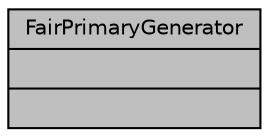digraph "FairPrimaryGenerator"
{
 // INTERACTIVE_SVG=YES
  bgcolor="transparent";
  edge [fontname="Helvetica",fontsize="10",labelfontname="Helvetica",labelfontsize="10"];
  node [fontname="Helvetica",fontsize="10",shape=record];
  Node1 [label="{FairPrimaryGenerator\n||}",height=0.2,width=0.4,color="black", fillcolor="grey75", style="filled", fontcolor="black"];
}
